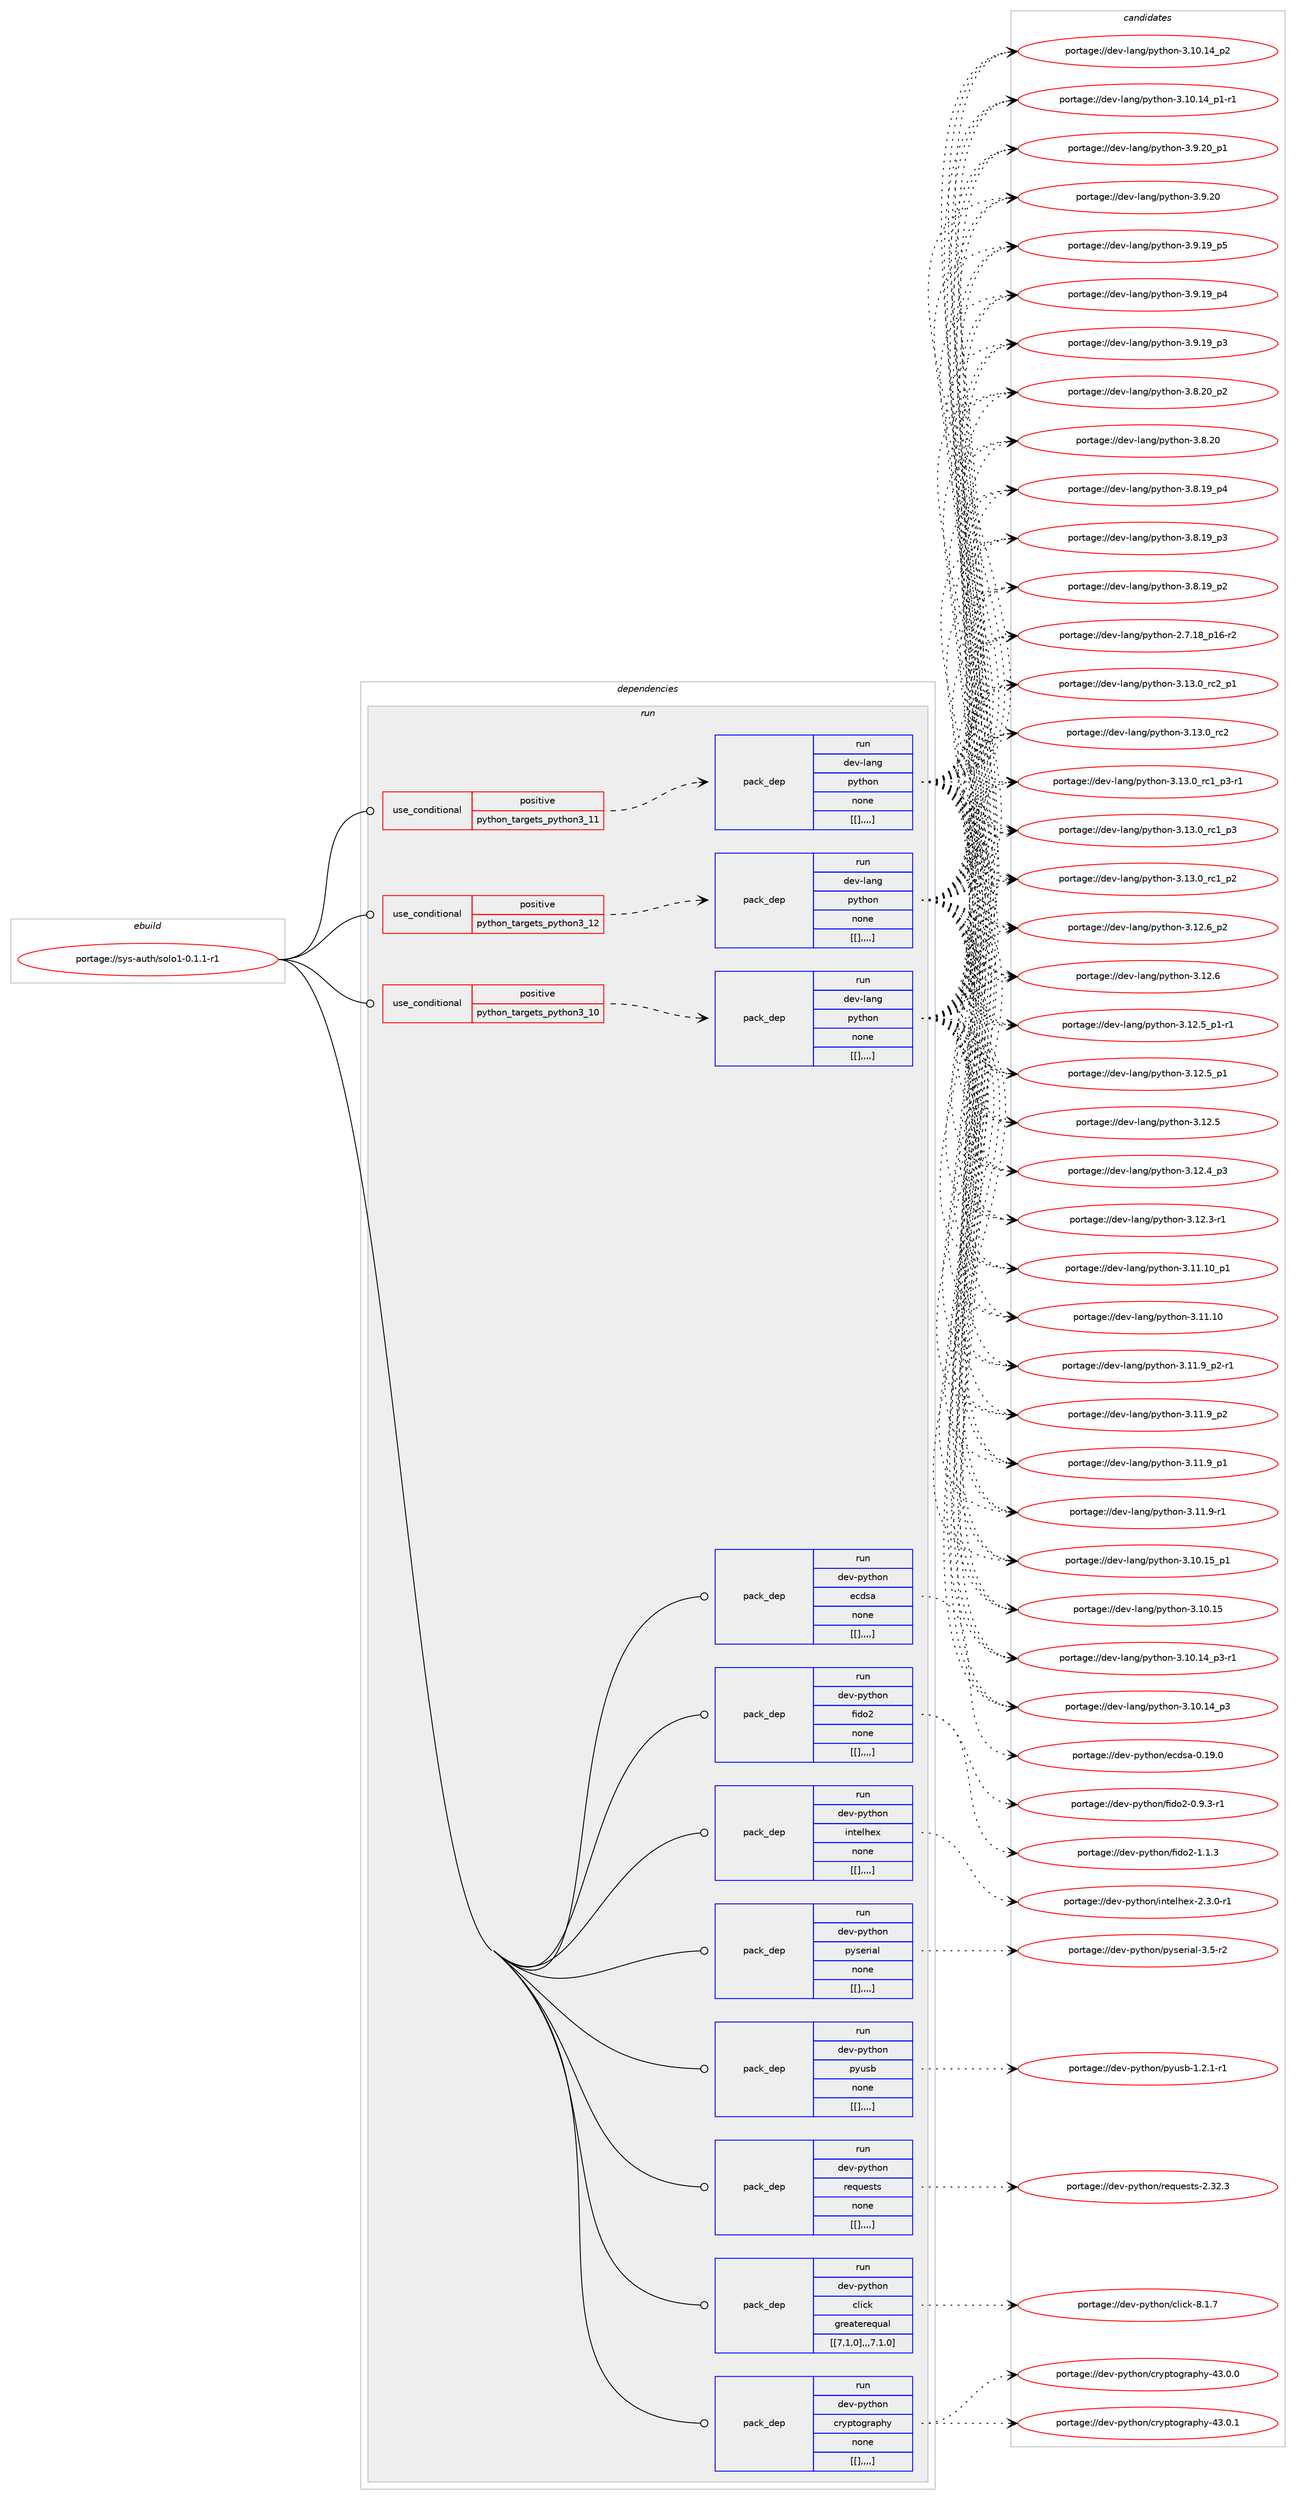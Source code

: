 digraph prolog {

# *************
# Graph options
# *************

newrank=true;
concentrate=true;
compound=true;
graph [rankdir=LR,fontname=Helvetica,fontsize=10,ranksep=1.5];#, ranksep=2.5, nodesep=0.2];
edge  [arrowhead=vee];
node  [fontname=Helvetica,fontsize=10];

# **********
# The ebuild
# **********

subgraph cluster_leftcol {
color=gray;
label=<<i>ebuild</i>>;
id [label="portage://sys-auth/solo1-0.1.1-r1", color=red, width=4, href="../sys-auth/solo1-0.1.1-r1.svg"];
}

# ****************
# The dependencies
# ****************

subgraph cluster_midcol {
color=gray;
label=<<i>dependencies</i>>;
subgraph cluster_compile {
fillcolor="#eeeeee";
style=filled;
label=<<i>compile</i>>;
}
subgraph cluster_compileandrun {
fillcolor="#eeeeee";
style=filled;
label=<<i>compile and run</i>>;
}
subgraph cluster_run {
fillcolor="#eeeeee";
style=filled;
label=<<i>run</i>>;
subgraph cond117691 {
dependency438848 [label=<<TABLE BORDER="0" CELLBORDER="1" CELLSPACING="0" CELLPADDING="4"><TR><TD ROWSPAN="3" CELLPADDING="10">use_conditional</TD></TR><TR><TD>positive</TD></TR><TR><TD>python_targets_python3_10</TD></TR></TABLE>>, shape=none, color=red];
subgraph pack318204 {
dependency438849 [label=<<TABLE BORDER="0" CELLBORDER="1" CELLSPACING="0" CELLPADDING="4" WIDTH="220"><TR><TD ROWSPAN="6" CELLPADDING="30">pack_dep</TD></TR><TR><TD WIDTH="110">run</TD></TR><TR><TD>dev-lang</TD></TR><TR><TD>python</TD></TR><TR><TD>none</TD></TR><TR><TD>[[],,,,]</TD></TR></TABLE>>, shape=none, color=blue];
}
dependency438848:e -> dependency438849:w [weight=20,style="dashed",arrowhead="vee"];
}
id:e -> dependency438848:w [weight=20,style="solid",arrowhead="odot"];
subgraph cond117692 {
dependency438850 [label=<<TABLE BORDER="0" CELLBORDER="1" CELLSPACING="0" CELLPADDING="4"><TR><TD ROWSPAN="3" CELLPADDING="10">use_conditional</TD></TR><TR><TD>positive</TD></TR><TR><TD>python_targets_python3_11</TD></TR></TABLE>>, shape=none, color=red];
subgraph pack318205 {
dependency438851 [label=<<TABLE BORDER="0" CELLBORDER="1" CELLSPACING="0" CELLPADDING="4" WIDTH="220"><TR><TD ROWSPAN="6" CELLPADDING="30">pack_dep</TD></TR><TR><TD WIDTH="110">run</TD></TR><TR><TD>dev-lang</TD></TR><TR><TD>python</TD></TR><TR><TD>none</TD></TR><TR><TD>[[],,,,]</TD></TR></TABLE>>, shape=none, color=blue];
}
dependency438850:e -> dependency438851:w [weight=20,style="dashed",arrowhead="vee"];
}
id:e -> dependency438850:w [weight=20,style="solid",arrowhead="odot"];
subgraph cond117693 {
dependency438852 [label=<<TABLE BORDER="0" CELLBORDER="1" CELLSPACING="0" CELLPADDING="4"><TR><TD ROWSPAN="3" CELLPADDING="10">use_conditional</TD></TR><TR><TD>positive</TD></TR><TR><TD>python_targets_python3_12</TD></TR></TABLE>>, shape=none, color=red];
subgraph pack318206 {
dependency438853 [label=<<TABLE BORDER="0" CELLBORDER="1" CELLSPACING="0" CELLPADDING="4" WIDTH="220"><TR><TD ROWSPAN="6" CELLPADDING="30">pack_dep</TD></TR><TR><TD WIDTH="110">run</TD></TR><TR><TD>dev-lang</TD></TR><TR><TD>python</TD></TR><TR><TD>none</TD></TR><TR><TD>[[],,,,]</TD></TR></TABLE>>, shape=none, color=blue];
}
dependency438852:e -> dependency438853:w [weight=20,style="dashed",arrowhead="vee"];
}
id:e -> dependency438852:w [weight=20,style="solid",arrowhead="odot"];
subgraph pack318207 {
dependency438854 [label=<<TABLE BORDER="0" CELLBORDER="1" CELLSPACING="0" CELLPADDING="4" WIDTH="220"><TR><TD ROWSPAN="6" CELLPADDING="30">pack_dep</TD></TR><TR><TD WIDTH="110">run</TD></TR><TR><TD>dev-python</TD></TR><TR><TD>click</TD></TR><TR><TD>greaterequal</TD></TR><TR><TD>[[7,1,0],,,7.1.0]</TD></TR></TABLE>>, shape=none, color=blue];
}
id:e -> dependency438854:w [weight=20,style="solid",arrowhead="odot"];
subgraph pack318208 {
dependency438855 [label=<<TABLE BORDER="0" CELLBORDER="1" CELLSPACING="0" CELLPADDING="4" WIDTH="220"><TR><TD ROWSPAN="6" CELLPADDING="30">pack_dep</TD></TR><TR><TD WIDTH="110">run</TD></TR><TR><TD>dev-python</TD></TR><TR><TD>cryptography</TD></TR><TR><TD>none</TD></TR><TR><TD>[[],,,,]</TD></TR></TABLE>>, shape=none, color=blue];
}
id:e -> dependency438855:w [weight=20,style="solid",arrowhead="odot"];
subgraph pack318209 {
dependency438856 [label=<<TABLE BORDER="0" CELLBORDER="1" CELLSPACING="0" CELLPADDING="4" WIDTH="220"><TR><TD ROWSPAN="6" CELLPADDING="30">pack_dep</TD></TR><TR><TD WIDTH="110">run</TD></TR><TR><TD>dev-python</TD></TR><TR><TD>ecdsa</TD></TR><TR><TD>none</TD></TR><TR><TD>[[],,,,]</TD></TR></TABLE>>, shape=none, color=blue];
}
id:e -> dependency438856:w [weight=20,style="solid",arrowhead="odot"];
subgraph pack318210 {
dependency438857 [label=<<TABLE BORDER="0" CELLBORDER="1" CELLSPACING="0" CELLPADDING="4" WIDTH="220"><TR><TD ROWSPAN="6" CELLPADDING="30">pack_dep</TD></TR><TR><TD WIDTH="110">run</TD></TR><TR><TD>dev-python</TD></TR><TR><TD>fido2</TD></TR><TR><TD>none</TD></TR><TR><TD>[[],,,,]</TD></TR></TABLE>>, shape=none, color=blue];
}
id:e -> dependency438857:w [weight=20,style="solid",arrowhead="odot"];
subgraph pack318211 {
dependency438858 [label=<<TABLE BORDER="0" CELLBORDER="1" CELLSPACING="0" CELLPADDING="4" WIDTH="220"><TR><TD ROWSPAN="6" CELLPADDING="30">pack_dep</TD></TR><TR><TD WIDTH="110">run</TD></TR><TR><TD>dev-python</TD></TR><TR><TD>intelhex</TD></TR><TR><TD>none</TD></TR><TR><TD>[[],,,,]</TD></TR></TABLE>>, shape=none, color=blue];
}
id:e -> dependency438858:w [weight=20,style="solid",arrowhead="odot"];
subgraph pack318212 {
dependency438859 [label=<<TABLE BORDER="0" CELLBORDER="1" CELLSPACING="0" CELLPADDING="4" WIDTH="220"><TR><TD ROWSPAN="6" CELLPADDING="30">pack_dep</TD></TR><TR><TD WIDTH="110">run</TD></TR><TR><TD>dev-python</TD></TR><TR><TD>pyserial</TD></TR><TR><TD>none</TD></TR><TR><TD>[[],,,,]</TD></TR></TABLE>>, shape=none, color=blue];
}
id:e -> dependency438859:w [weight=20,style="solid",arrowhead="odot"];
subgraph pack318213 {
dependency438860 [label=<<TABLE BORDER="0" CELLBORDER="1" CELLSPACING="0" CELLPADDING="4" WIDTH="220"><TR><TD ROWSPAN="6" CELLPADDING="30">pack_dep</TD></TR><TR><TD WIDTH="110">run</TD></TR><TR><TD>dev-python</TD></TR><TR><TD>pyusb</TD></TR><TR><TD>none</TD></TR><TR><TD>[[],,,,]</TD></TR></TABLE>>, shape=none, color=blue];
}
id:e -> dependency438860:w [weight=20,style="solid",arrowhead="odot"];
subgraph pack318214 {
dependency438861 [label=<<TABLE BORDER="0" CELLBORDER="1" CELLSPACING="0" CELLPADDING="4" WIDTH="220"><TR><TD ROWSPAN="6" CELLPADDING="30">pack_dep</TD></TR><TR><TD WIDTH="110">run</TD></TR><TR><TD>dev-python</TD></TR><TR><TD>requests</TD></TR><TR><TD>none</TD></TR><TR><TD>[[],,,,]</TD></TR></TABLE>>, shape=none, color=blue];
}
id:e -> dependency438861:w [weight=20,style="solid",arrowhead="odot"];
}
}

# **************
# The candidates
# **************

subgraph cluster_choices {
rank=same;
color=gray;
label=<<i>candidates</i>>;

subgraph choice318204 {
color=black;
nodesep=1;
choice100101118451089711010347112121116104111110455146495146489511499509511249 [label="portage://dev-lang/python-3.13.0_rc2_p1", color=red, width=4,href="../dev-lang/python-3.13.0_rc2_p1.svg"];
choice10010111845108971101034711212111610411111045514649514648951149950 [label="portage://dev-lang/python-3.13.0_rc2", color=red, width=4,href="../dev-lang/python-3.13.0_rc2.svg"];
choice1001011184510897110103471121211161041111104551464951464895114994995112514511449 [label="portage://dev-lang/python-3.13.0_rc1_p3-r1", color=red, width=4,href="../dev-lang/python-3.13.0_rc1_p3-r1.svg"];
choice100101118451089711010347112121116104111110455146495146489511499499511251 [label="portage://dev-lang/python-3.13.0_rc1_p3", color=red, width=4,href="../dev-lang/python-3.13.0_rc1_p3.svg"];
choice100101118451089711010347112121116104111110455146495146489511499499511250 [label="portage://dev-lang/python-3.13.0_rc1_p2", color=red, width=4,href="../dev-lang/python-3.13.0_rc1_p2.svg"];
choice100101118451089711010347112121116104111110455146495046549511250 [label="portage://dev-lang/python-3.12.6_p2", color=red, width=4,href="../dev-lang/python-3.12.6_p2.svg"];
choice10010111845108971101034711212111610411111045514649504654 [label="portage://dev-lang/python-3.12.6", color=red, width=4,href="../dev-lang/python-3.12.6.svg"];
choice1001011184510897110103471121211161041111104551464950465395112494511449 [label="portage://dev-lang/python-3.12.5_p1-r1", color=red, width=4,href="../dev-lang/python-3.12.5_p1-r1.svg"];
choice100101118451089711010347112121116104111110455146495046539511249 [label="portage://dev-lang/python-3.12.5_p1", color=red, width=4,href="../dev-lang/python-3.12.5_p1.svg"];
choice10010111845108971101034711212111610411111045514649504653 [label="portage://dev-lang/python-3.12.5", color=red, width=4,href="../dev-lang/python-3.12.5.svg"];
choice100101118451089711010347112121116104111110455146495046529511251 [label="portage://dev-lang/python-3.12.4_p3", color=red, width=4,href="../dev-lang/python-3.12.4_p3.svg"];
choice100101118451089711010347112121116104111110455146495046514511449 [label="portage://dev-lang/python-3.12.3-r1", color=red, width=4,href="../dev-lang/python-3.12.3-r1.svg"];
choice10010111845108971101034711212111610411111045514649494649489511249 [label="portage://dev-lang/python-3.11.10_p1", color=red, width=4,href="../dev-lang/python-3.11.10_p1.svg"];
choice1001011184510897110103471121211161041111104551464949464948 [label="portage://dev-lang/python-3.11.10", color=red, width=4,href="../dev-lang/python-3.11.10.svg"];
choice1001011184510897110103471121211161041111104551464949465795112504511449 [label="portage://dev-lang/python-3.11.9_p2-r1", color=red, width=4,href="../dev-lang/python-3.11.9_p2-r1.svg"];
choice100101118451089711010347112121116104111110455146494946579511250 [label="portage://dev-lang/python-3.11.9_p2", color=red, width=4,href="../dev-lang/python-3.11.9_p2.svg"];
choice100101118451089711010347112121116104111110455146494946579511249 [label="portage://dev-lang/python-3.11.9_p1", color=red, width=4,href="../dev-lang/python-3.11.9_p1.svg"];
choice100101118451089711010347112121116104111110455146494946574511449 [label="portage://dev-lang/python-3.11.9-r1", color=red, width=4,href="../dev-lang/python-3.11.9-r1.svg"];
choice10010111845108971101034711212111610411111045514649484649539511249 [label="portage://dev-lang/python-3.10.15_p1", color=red, width=4,href="../dev-lang/python-3.10.15_p1.svg"];
choice1001011184510897110103471121211161041111104551464948464953 [label="portage://dev-lang/python-3.10.15", color=red, width=4,href="../dev-lang/python-3.10.15.svg"];
choice100101118451089711010347112121116104111110455146494846495295112514511449 [label="portage://dev-lang/python-3.10.14_p3-r1", color=red, width=4,href="../dev-lang/python-3.10.14_p3-r1.svg"];
choice10010111845108971101034711212111610411111045514649484649529511251 [label="portage://dev-lang/python-3.10.14_p3", color=red, width=4,href="../dev-lang/python-3.10.14_p3.svg"];
choice10010111845108971101034711212111610411111045514649484649529511250 [label="portage://dev-lang/python-3.10.14_p2", color=red, width=4,href="../dev-lang/python-3.10.14_p2.svg"];
choice100101118451089711010347112121116104111110455146494846495295112494511449 [label="portage://dev-lang/python-3.10.14_p1-r1", color=red, width=4,href="../dev-lang/python-3.10.14_p1-r1.svg"];
choice100101118451089711010347112121116104111110455146574650489511249 [label="portage://dev-lang/python-3.9.20_p1", color=red, width=4,href="../dev-lang/python-3.9.20_p1.svg"];
choice10010111845108971101034711212111610411111045514657465048 [label="portage://dev-lang/python-3.9.20", color=red, width=4,href="../dev-lang/python-3.9.20.svg"];
choice100101118451089711010347112121116104111110455146574649579511253 [label="portage://dev-lang/python-3.9.19_p5", color=red, width=4,href="../dev-lang/python-3.9.19_p5.svg"];
choice100101118451089711010347112121116104111110455146574649579511252 [label="portage://dev-lang/python-3.9.19_p4", color=red, width=4,href="../dev-lang/python-3.9.19_p4.svg"];
choice100101118451089711010347112121116104111110455146574649579511251 [label="portage://dev-lang/python-3.9.19_p3", color=red, width=4,href="../dev-lang/python-3.9.19_p3.svg"];
choice100101118451089711010347112121116104111110455146564650489511250 [label="portage://dev-lang/python-3.8.20_p2", color=red, width=4,href="../dev-lang/python-3.8.20_p2.svg"];
choice10010111845108971101034711212111610411111045514656465048 [label="portage://dev-lang/python-3.8.20", color=red, width=4,href="../dev-lang/python-3.8.20.svg"];
choice100101118451089711010347112121116104111110455146564649579511252 [label="portage://dev-lang/python-3.8.19_p4", color=red, width=4,href="../dev-lang/python-3.8.19_p4.svg"];
choice100101118451089711010347112121116104111110455146564649579511251 [label="portage://dev-lang/python-3.8.19_p3", color=red, width=4,href="../dev-lang/python-3.8.19_p3.svg"];
choice100101118451089711010347112121116104111110455146564649579511250 [label="portage://dev-lang/python-3.8.19_p2", color=red, width=4,href="../dev-lang/python-3.8.19_p2.svg"];
choice100101118451089711010347112121116104111110455046554649569511249544511450 [label="portage://dev-lang/python-2.7.18_p16-r2", color=red, width=4,href="../dev-lang/python-2.7.18_p16-r2.svg"];
dependency438849:e -> choice100101118451089711010347112121116104111110455146495146489511499509511249:w [style=dotted,weight="100"];
dependency438849:e -> choice10010111845108971101034711212111610411111045514649514648951149950:w [style=dotted,weight="100"];
dependency438849:e -> choice1001011184510897110103471121211161041111104551464951464895114994995112514511449:w [style=dotted,weight="100"];
dependency438849:e -> choice100101118451089711010347112121116104111110455146495146489511499499511251:w [style=dotted,weight="100"];
dependency438849:e -> choice100101118451089711010347112121116104111110455146495146489511499499511250:w [style=dotted,weight="100"];
dependency438849:e -> choice100101118451089711010347112121116104111110455146495046549511250:w [style=dotted,weight="100"];
dependency438849:e -> choice10010111845108971101034711212111610411111045514649504654:w [style=dotted,weight="100"];
dependency438849:e -> choice1001011184510897110103471121211161041111104551464950465395112494511449:w [style=dotted,weight="100"];
dependency438849:e -> choice100101118451089711010347112121116104111110455146495046539511249:w [style=dotted,weight="100"];
dependency438849:e -> choice10010111845108971101034711212111610411111045514649504653:w [style=dotted,weight="100"];
dependency438849:e -> choice100101118451089711010347112121116104111110455146495046529511251:w [style=dotted,weight="100"];
dependency438849:e -> choice100101118451089711010347112121116104111110455146495046514511449:w [style=dotted,weight="100"];
dependency438849:e -> choice10010111845108971101034711212111610411111045514649494649489511249:w [style=dotted,weight="100"];
dependency438849:e -> choice1001011184510897110103471121211161041111104551464949464948:w [style=dotted,weight="100"];
dependency438849:e -> choice1001011184510897110103471121211161041111104551464949465795112504511449:w [style=dotted,weight="100"];
dependency438849:e -> choice100101118451089711010347112121116104111110455146494946579511250:w [style=dotted,weight="100"];
dependency438849:e -> choice100101118451089711010347112121116104111110455146494946579511249:w [style=dotted,weight="100"];
dependency438849:e -> choice100101118451089711010347112121116104111110455146494946574511449:w [style=dotted,weight="100"];
dependency438849:e -> choice10010111845108971101034711212111610411111045514649484649539511249:w [style=dotted,weight="100"];
dependency438849:e -> choice1001011184510897110103471121211161041111104551464948464953:w [style=dotted,weight="100"];
dependency438849:e -> choice100101118451089711010347112121116104111110455146494846495295112514511449:w [style=dotted,weight="100"];
dependency438849:e -> choice10010111845108971101034711212111610411111045514649484649529511251:w [style=dotted,weight="100"];
dependency438849:e -> choice10010111845108971101034711212111610411111045514649484649529511250:w [style=dotted,weight="100"];
dependency438849:e -> choice100101118451089711010347112121116104111110455146494846495295112494511449:w [style=dotted,weight="100"];
dependency438849:e -> choice100101118451089711010347112121116104111110455146574650489511249:w [style=dotted,weight="100"];
dependency438849:e -> choice10010111845108971101034711212111610411111045514657465048:w [style=dotted,weight="100"];
dependency438849:e -> choice100101118451089711010347112121116104111110455146574649579511253:w [style=dotted,weight="100"];
dependency438849:e -> choice100101118451089711010347112121116104111110455146574649579511252:w [style=dotted,weight="100"];
dependency438849:e -> choice100101118451089711010347112121116104111110455146574649579511251:w [style=dotted,weight="100"];
dependency438849:e -> choice100101118451089711010347112121116104111110455146564650489511250:w [style=dotted,weight="100"];
dependency438849:e -> choice10010111845108971101034711212111610411111045514656465048:w [style=dotted,weight="100"];
dependency438849:e -> choice100101118451089711010347112121116104111110455146564649579511252:w [style=dotted,weight="100"];
dependency438849:e -> choice100101118451089711010347112121116104111110455146564649579511251:w [style=dotted,weight="100"];
dependency438849:e -> choice100101118451089711010347112121116104111110455146564649579511250:w [style=dotted,weight="100"];
dependency438849:e -> choice100101118451089711010347112121116104111110455046554649569511249544511450:w [style=dotted,weight="100"];
}
subgraph choice318205 {
color=black;
nodesep=1;
choice100101118451089711010347112121116104111110455146495146489511499509511249 [label="portage://dev-lang/python-3.13.0_rc2_p1", color=red, width=4,href="../dev-lang/python-3.13.0_rc2_p1.svg"];
choice10010111845108971101034711212111610411111045514649514648951149950 [label="portage://dev-lang/python-3.13.0_rc2", color=red, width=4,href="../dev-lang/python-3.13.0_rc2.svg"];
choice1001011184510897110103471121211161041111104551464951464895114994995112514511449 [label="portage://dev-lang/python-3.13.0_rc1_p3-r1", color=red, width=4,href="../dev-lang/python-3.13.0_rc1_p3-r1.svg"];
choice100101118451089711010347112121116104111110455146495146489511499499511251 [label="portage://dev-lang/python-3.13.0_rc1_p3", color=red, width=4,href="../dev-lang/python-3.13.0_rc1_p3.svg"];
choice100101118451089711010347112121116104111110455146495146489511499499511250 [label="portage://dev-lang/python-3.13.0_rc1_p2", color=red, width=4,href="../dev-lang/python-3.13.0_rc1_p2.svg"];
choice100101118451089711010347112121116104111110455146495046549511250 [label="portage://dev-lang/python-3.12.6_p2", color=red, width=4,href="../dev-lang/python-3.12.6_p2.svg"];
choice10010111845108971101034711212111610411111045514649504654 [label="portage://dev-lang/python-3.12.6", color=red, width=4,href="../dev-lang/python-3.12.6.svg"];
choice1001011184510897110103471121211161041111104551464950465395112494511449 [label="portage://dev-lang/python-3.12.5_p1-r1", color=red, width=4,href="../dev-lang/python-3.12.5_p1-r1.svg"];
choice100101118451089711010347112121116104111110455146495046539511249 [label="portage://dev-lang/python-3.12.5_p1", color=red, width=4,href="../dev-lang/python-3.12.5_p1.svg"];
choice10010111845108971101034711212111610411111045514649504653 [label="portage://dev-lang/python-3.12.5", color=red, width=4,href="../dev-lang/python-3.12.5.svg"];
choice100101118451089711010347112121116104111110455146495046529511251 [label="portage://dev-lang/python-3.12.4_p3", color=red, width=4,href="../dev-lang/python-3.12.4_p3.svg"];
choice100101118451089711010347112121116104111110455146495046514511449 [label="portage://dev-lang/python-3.12.3-r1", color=red, width=4,href="../dev-lang/python-3.12.3-r1.svg"];
choice10010111845108971101034711212111610411111045514649494649489511249 [label="portage://dev-lang/python-3.11.10_p1", color=red, width=4,href="../dev-lang/python-3.11.10_p1.svg"];
choice1001011184510897110103471121211161041111104551464949464948 [label="portage://dev-lang/python-3.11.10", color=red, width=4,href="../dev-lang/python-3.11.10.svg"];
choice1001011184510897110103471121211161041111104551464949465795112504511449 [label="portage://dev-lang/python-3.11.9_p2-r1", color=red, width=4,href="../dev-lang/python-3.11.9_p2-r1.svg"];
choice100101118451089711010347112121116104111110455146494946579511250 [label="portage://dev-lang/python-3.11.9_p2", color=red, width=4,href="../dev-lang/python-3.11.9_p2.svg"];
choice100101118451089711010347112121116104111110455146494946579511249 [label="portage://dev-lang/python-3.11.9_p1", color=red, width=4,href="../dev-lang/python-3.11.9_p1.svg"];
choice100101118451089711010347112121116104111110455146494946574511449 [label="portage://dev-lang/python-3.11.9-r1", color=red, width=4,href="../dev-lang/python-3.11.9-r1.svg"];
choice10010111845108971101034711212111610411111045514649484649539511249 [label="portage://dev-lang/python-3.10.15_p1", color=red, width=4,href="../dev-lang/python-3.10.15_p1.svg"];
choice1001011184510897110103471121211161041111104551464948464953 [label="portage://dev-lang/python-3.10.15", color=red, width=4,href="../dev-lang/python-3.10.15.svg"];
choice100101118451089711010347112121116104111110455146494846495295112514511449 [label="portage://dev-lang/python-3.10.14_p3-r1", color=red, width=4,href="../dev-lang/python-3.10.14_p3-r1.svg"];
choice10010111845108971101034711212111610411111045514649484649529511251 [label="portage://dev-lang/python-3.10.14_p3", color=red, width=4,href="../dev-lang/python-3.10.14_p3.svg"];
choice10010111845108971101034711212111610411111045514649484649529511250 [label="portage://dev-lang/python-3.10.14_p2", color=red, width=4,href="../dev-lang/python-3.10.14_p2.svg"];
choice100101118451089711010347112121116104111110455146494846495295112494511449 [label="portage://dev-lang/python-3.10.14_p1-r1", color=red, width=4,href="../dev-lang/python-3.10.14_p1-r1.svg"];
choice100101118451089711010347112121116104111110455146574650489511249 [label="portage://dev-lang/python-3.9.20_p1", color=red, width=4,href="../dev-lang/python-3.9.20_p1.svg"];
choice10010111845108971101034711212111610411111045514657465048 [label="portage://dev-lang/python-3.9.20", color=red, width=4,href="../dev-lang/python-3.9.20.svg"];
choice100101118451089711010347112121116104111110455146574649579511253 [label="portage://dev-lang/python-3.9.19_p5", color=red, width=4,href="../dev-lang/python-3.9.19_p5.svg"];
choice100101118451089711010347112121116104111110455146574649579511252 [label="portage://dev-lang/python-3.9.19_p4", color=red, width=4,href="../dev-lang/python-3.9.19_p4.svg"];
choice100101118451089711010347112121116104111110455146574649579511251 [label="portage://dev-lang/python-3.9.19_p3", color=red, width=4,href="../dev-lang/python-3.9.19_p3.svg"];
choice100101118451089711010347112121116104111110455146564650489511250 [label="portage://dev-lang/python-3.8.20_p2", color=red, width=4,href="../dev-lang/python-3.8.20_p2.svg"];
choice10010111845108971101034711212111610411111045514656465048 [label="portage://dev-lang/python-3.8.20", color=red, width=4,href="../dev-lang/python-3.8.20.svg"];
choice100101118451089711010347112121116104111110455146564649579511252 [label="portage://dev-lang/python-3.8.19_p4", color=red, width=4,href="../dev-lang/python-3.8.19_p4.svg"];
choice100101118451089711010347112121116104111110455146564649579511251 [label="portage://dev-lang/python-3.8.19_p3", color=red, width=4,href="../dev-lang/python-3.8.19_p3.svg"];
choice100101118451089711010347112121116104111110455146564649579511250 [label="portage://dev-lang/python-3.8.19_p2", color=red, width=4,href="../dev-lang/python-3.8.19_p2.svg"];
choice100101118451089711010347112121116104111110455046554649569511249544511450 [label="portage://dev-lang/python-2.7.18_p16-r2", color=red, width=4,href="../dev-lang/python-2.7.18_p16-r2.svg"];
dependency438851:e -> choice100101118451089711010347112121116104111110455146495146489511499509511249:w [style=dotted,weight="100"];
dependency438851:e -> choice10010111845108971101034711212111610411111045514649514648951149950:w [style=dotted,weight="100"];
dependency438851:e -> choice1001011184510897110103471121211161041111104551464951464895114994995112514511449:w [style=dotted,weight="100"];
dependency438851:e -> choice100101118451089711010347112121116104111110455146495146489511499499511251:w [style=dotted,weight="100"];
dependency438851:e -> choice100101118451089711010347112121116104111110455146495146489511499499511250:w [style=dotted,weight="100"];
dependency438851:e -> choice100101118451089711010347112121116104111110455146495046549511250:w [style=dotted,weight="100"];
dependency438851:e -> choice10010111845108971101034711212111610411111045514649504654:w [style=dotted,weight="100"];
dependency438851:e -> choice1001011184510897110103471121211161041111104551464950465395112494511449:w [style=dotted,weight="100"];
dependency438851:e -> choice100101118451089711010347112121116104111110455146495046539511249:w [style=dotted,weight="100"];
dependency438851:e -> choice10010111845108971101034711212111610411111045514649504653:w [style=dotted,weight="100"];
dependency438851:e -> choice100101118451089711010347112121116104111110455146495046529511251:w [style=dotted,weight="100"];
dependency438851:e -> choice100101118451089711010347112121116104111110455146495046514511449:w [style=dotted,weight="100"];
dependency438851:e -> choice10010111845108971101034711212111610411111045514649494649489511249:w [style=dotted,weight="100"];
dependency438851:e -> choice1001011184510897110103471121211161041111104551464949464948:w [style=dotted,weight="100"];
dependency438851:e -> choice1001011184510897110103471121211161041111104551464949465795112504511449:w [style=dotted,weight="100"];
dependency438851:e -> choice100101118451089711010347112121116104111110455146494946579511250:w [style=dotted,weight="100"];
dependency438851:e -> choice100101118451089711010347112121116104111110455146494946579511249:w [style=dotted,weight="100"];
dependency438851:e -> choice100101118451089711010347112121116104111110455146494946574511449:w [style=dotted,weight="100"];
dependency438851:e -> choice10010111845108971101034711212111610411111045514649484649539511249:w [style=dotted,weight="100"];
dependency438851:e -> choice1001011184510897110103471121211161041111104551464948464953:w [style=dotted,weight="100"];
dependency438851:e -> choice100101118451089711010347112121116104111110455146494846495295112514511449:w [style=dotted,weight="100"];
dependency438851:e -> choice10010111845108971101034711212111610411111045514649484649529511251:w [style=dotted,weight="100"];
dependency438851:e -> choice10010111845108971101034711212111610411111045514649484649529511250:w [style=dotted,weight="100"];
dependency438851:e -> choice100101118451089711010347112121116104111110455146494846495295112494511449:w [style=dotted,weight="100"];
dependency438851:e -> choice100101118451089711010347112121116104111110455146574650489511249:w [style=dotted,weight="100"];
dependency438851:e -> choice10010111845108971101034711212111610411111045514657465048:w [style=dotted,weight="100"];
dependency438851:e -> choice100101118451089711010347112121116104111110455146574649579511253:w [style=dotted,weight="100"];
dependency438851:e -> choice100101118451089711010347112121116104111110455146574649579511252:w [style=dotted,weight="100"];
dependency438851:e -> choice100101118451089711010347112121116104111110455146574649579511251:w [style=dotted,weight="100"];
dependency438851:e -> choice100101118451089711010347112121116104111110455146564650489511250:w [style=dotted,weight="100"];
dependency438851:e -> choice10010111845108971101034711212111610411111045514656465048:w [style=dotted,weight="100"];
dependency438851:e -> choice100101118451089711010347112121116104111110455146564649579511252:w [style=dotted,weight="100"];
dependency438851:e -> choice100101118451089711010347112121116104111110455146564649579511251:w [style=dotted,weight="100"];
dependency438851:e -> choice100101118451089711010347112121116104111110455146564649579511250:w [style=dotted,weight="100"];
dependency438851:e -> choice100101118451089711010347112121116104111110455046554649569511249544511450:w [style=dotted,weight="100"];
}
subgraph choice318206 {
color=black;
nodesep=1;
choice100101118451089711010347112121116104111110455146495146489511499509511249 [label="portage://dev-lang/python-3.13.0_rc2_p1", color=red, width=4,href="../dev-lang/python-3.13.0_rc2_p1.svg"];
choice10010111845108971101034711212111610411111045514649514648951149950 [label="portage://dev-lang/python-3.13.0_rc2", color=red, width=4,href="../dev-lang/python-3.13.0_rc2.svg"];
choice1001011184510897110103471121211161041111104551464951464895114994995112514511449 [label="portage://dev-lang/python-3.13.0_rc1_p3-r1", color=red, width=4,href="../dev-lang/python-3.13.0_rc1_p3-r1.svg"];
choice100101118451089711010347112121116104111110455146495146489511499499511251 [label="portage://dev-lang/python-3.13.0_rc1_p3", color=red, width=4,href="../dev-lang/python-3.13.0_rc1_p3.svg"];
choice100101118451089711010347112121116104111110455146495146489511499499511250 [label="portage://dev-lang/python-3.13.0_rc1_p2", color=red, width=4,href="../dev-lang/python-3.13.0_rc1_p2.svg"];
choice100101118451089711010347112121116104111110455146495046549511250 [label="portage://dev-lang/python-3.12.6_p2", color=red, width=4,href="../dev-lang/python-3.12.6_p2.svg"];
choice10010111845108971101034711212111610411111045514649504654 [label="portage://dev-lang/python-3.12.6", color=red, width=4,href="../dev-lang/python-3.12.6.svg"];
choice1001011184510897110103471121211161041111104551464950465395112494511449 [label="portage://dev-lang/python-3.12.5_p1-r1", color=red, width=4,href="../dev-lang/python-3.12.5_p1-r1.svg"];
choice100101118451089711010347112121116104111110455146495046539511249 [label="portage://dev-lang/python-3.12.5_p1", color=red, width=4,href="../dev-lang/python-3.12.5_p1.svg"];
choice10010111845108971101034711212111610411111045514649504653 [label="portage://dev-lang/python-3.12.5", color=red, width=4,href="../dev-lang/python-3.12.5.svg"];
choice100101118451089711010347112121116104111110455146495046529511251 [label="portage://dev-lang/python-3.12.4_p3", color=red, width=4,href="../dev-lang/python-3.12.4_p3.svg"];
choice100101118451089711010347112121116104111110455146495046514511449 [label="portage://dev-lang/python-3.12.3-r1", color=red, width=4,href="../dev-lang/python-3.12.3-r1.svg"];
choice10010111845108971101034711212111610411111045514649494649489511249 [label="portage://dev-lang/python-3.11.10_p1", color=red, width=4,href="../dev-lang/python-3.11.10_p1.svg"];
choice1001011184510897110103471121211161041111104551464949464948 [label="portage://dev-lang/python-3.11.10", color=red, width=4,href="../dev-lang/python-3.11.10.svg"];
choice1001011184510897110103471121211161041111104551464949465795112504511449 [label="portage://dev-lang/python-3.11.9_p2-r1", color=red, width=4,href="../dev-lang/python-3.11.9_p2-r1.svg"];
choice100101118451089711010347112121116104111110455146494946579511250 [label="portage://dev-lang/python-3.11.9_p2", color=red, width=4,href="../dev-lang/python-3.11.9_p2.svg"];
choice100101118451089711010347112121116104111110455146494946579511249 [label="portage://dev-lang/python-3.11.9_p1", color=red, width=4,href="../dev-lang/python-3.11.9_p1.svg"];
choice100101118451089711010347112121116104111110455146494946574511449 [label="portage://dev-lang/python-3.11.9-r1", color=red, width=4,href="../dev-lang/python-3.11.9-r1.svg"];
choice10010111845108971101034711212111610411111045514649484649539511249 [label="portage://dev-lang/python-3.10.15_p1", color=red, width=4,href="../dev-lang/python-3.10.15_p1.svg"];
choice1001011184510897110103471121211161041111104551464948464953 [label="portage://dev-lang/python-3.10.15", color=red, width=4,href="../dev-lang/python-3.10.15.svg"];
choice100101118451089711010347112121116104111110455146494846495295112514511449 [label="portage://dev-lang/python-3.10.14_p3-r1", color=red, width=4,href="../dev-lang/python-3.10.14_p3-r1.svg"];
choice10010111845108971101034711212111610411111045514649484649529511251 [label="portage://dev-lang/python-3.10.14_p3", color=red, width=4,href="../dev-lang/python-3.10.14_p3.svg"];
choice10010111845108971101034711212111610411111045514649484649529511250 [label="portage://dev-lang/python-3.10.14_p2", color=red, width=4,href="../dev-lang/python-3.10.14_p2.svg"];
choice100101118451089711010347112121116104111110455146494846495295112494511449 [label="portage://dev-lang/python-3.10.14_p1-r1", color=red, width=4,href="../dev-lang/python-3.10.14_p1-r1.svg"];
choice100101118451089711010347112121116104111110455146574650489511249 [label="portage://dev-lang/python-3.9.20_p1", color=red, width=4,href="../dev-lang/python-3.9.20_p1.svg"];
choice10010111845108971101034711212111610411111045514657465048 [label="portage://dev-lang/python-3.9.20", color=red, width=4,href="../dev-lang/python-3.9.20.svg"];
choice100101118451089711010347112121116104111110455146574649579511253 [label="portage://dev-lang/python-3.9.19_p5", color=red, width=4,href="../dev-lang/python-3.9.19_p5.svg"];
choice100101118451089711010347112121116104111110455146574649579511252 [label="portage://dev-lang/python-3.9.19_p4", color=red, width=4,href="../dev-lang/python-3.9.19_p4.svg"];
choice100101118451089711010347112121116104111110455146574649579511251 [label="portage://dev-lang/python-3.9.19_p3", color=red, width=4,href="../dev-lang/python-3.9.19_p3.svg"];
choice100101118451089711010347112121116104111110455146564650489511250 [label="portage://dev-lang/python-3.8.20_p2", color=red, width=4,href="../dev-lang/python-3.8.20_p2.svg"];
choice10010111845108971101034711212111610411111045514656465048 [label="portage://dev-lang/python-3.8.20", color=red, width=4,href="../dev-lang/python-3.8.20.svg"];
choice100101118451089711010347112121116104111110455146564649579511252 [label="portage://dev-lang/python-3.8.19_p4", color=red, width=4,href="../dev-lang/python-3.8.19_p4.svg"];
choice100101118451089711010347112121116104111110455146564649579511251 [label="portage://dev-lang/python-3.8.19_p3", color=red, width=4,href="../dev-lang/python-3.8.19_p3.svg"];
choice100101118451089711010347112121116104111110455146564649579511250 [label="portage://dev-lang/python-3.8.19_p2", color=red, width=4,href="../dev-lang/python-3.8.19_p2.svg"];
choice100101118451089711010347112121116104111110455046554649569511249544511450 [label="portage://dev-lang/python-2.7.18_p16-r2", color=red, width=4,href="../dev-lang/python-2.7.18_p16-r2.svg"];
dependency438853:e -> choice100101118451089711010347112121116104111110455146495146489511499509511249:w [style=dotted,weight="100"];
dependency438853:e -> choice10010111845108971101034711212111610411111045514649514648951149950:w [style=dotted,weight="100"];
dependency438853:e -> choice1001011184510897110103471121211161041111104551464951464895114994995112514511449:w [style=dotted,weight="100"];
dependency438853:e -> choice100101118451089711010347112121116104111110455146495146489511499499511251:w [style=dotted,weight="100"];
dependency438853:e -> choice100101118451089711010347112121116104111110455146495146489511499499511250:w [style=dotted,weight="100"];
dependency438853:e -> choice100101118451089711010347112121116104111110455146495046549511250:w [style=dotted,weight="100"];
dependency438853:e -> choice10010111845108971101034711212111610411111045514649504654:w [style=dotted,weight="100"];
dependency438853:e -> choice1001011184510897110103471121211161041111104551464950465395112494511449:w [style=dotted,weight="100"];
dependency438853:e -> choice100101118451089711010347112121116104111110455146495046539511249:w [style=dotted,weight="100"];
dependency438853:e -> choice10010111845108971101034711212111610411111045514649504653:w [style=dotted,weight="100"];
dependency438853:e -> choice100101118451089711010347112121116104111110455146495046529511251:w [style=dotted,weight="100"];
dependency438853:e -> choice100101118451089711010347112121116104111110455146495046514511449:w [style=dotted,weight="100"];
dependency438853:e -> choice10010111845108971101034711212111610411111045514649494649489511249:w [style=dotted,weight="100"];
dependency438853:e -> choice1001011184510897110103471121211161041111104551464949464948:w [style=dotted,weight="100"];
dependency438853:e -> choice1001011184510897110103471121211161041111104551464949465795112504511449:w [style=dotted,weight="100"];
dependency438853:e -> choice100101118451089711010347112121116104111110455146494946579511250:w [style=dotted,weight="100"];
dependency438853:e -> choice100101118451089711010347112121116104111110455146494946579511249:w [style=dotted,weight="100"];
dependency438853:e -> choice100101118451089711010347112121116104111110455146494946574511449:w [style=dotted,weight="100"];
dependency438853:e -> choice10010111845108971101034711212111610411111045514649484649539511249:w [style=dotted,weight="100"];
dependency438853:e -> choice1001011184510897110103471121211161041111104551464948464953:w [style=dotted,weight="100"];
dependency438853:e -> choice100101118451089711010347112121116104111110455146494846495295112514511449:w [style=dotted,weight="100"];
dependency438853:e -> choice10010111845108971101034711212111610411111045514649484649529511251:w [style=dotted,weight="100"];
dependency438853:e -> choice10010111845108971101034711212111610411111045514649484649529511250:w [style=dotted,weight="100"];
dependency438853:e -> choice100101118451089711010347112121116104111110455146494846495295112494511449:w [style=dotted,weight="100"];
dependency438853:e -> choice100101118451089711010347112121116104111110455146574650489511249:w [style=dotted,weight="100"];
dependency438853:e -> choice10010111845108971101034711212111610411111045514657465048:w [style=dotted,weight="100"];
dependency438853:e -> choice100101118451089711010347112121116104111110455146574649579511253:w [style=dotted,weight="100"];
dependency438853:e -> choice100101118451089711010347112121116104111110455146574649579511252:w [style=dotted,weight="100"];
dependency438853:e -> choice100101118451089711010347112121116104111110455146574649579511251:w [style=dotted,weight="100"];
dependency438853:e -> choice100101118451089711010347112121116104111110455146564650489511250:w [style=dotted,weight="100"];
dependency438853:e -> choice10010111845108971101034711212111610411111045514656465048:w [style=dotted,weight="100"];
dependency438853:e -> choice100101118451089711010347112121116104111110455146564649579511252:w [style=dotted,weight="100"];
dependency438853:e -> choice100101118451089711010347112121116104111110455146564649579511251:w [style=dotted,weight="100"];
dependency438853:e -> choice100101118451089711010347112121116104111110455146564649579511250:w [style=dotted,weight="100"];
dependency438853:e -> choice100101118451089711010347112121116104111110455046554649569511249544511450:w [style=dotted,weight="100"];
}
subgraph choice318207 {
color=black;
nodesep=1;
choice10010111845112121116104111110479910810599107455646494655 [label="portage://dev-python/click-8.1.7", color=red, width=4,href="../dev-python/click-8.1.7.svg"];
dependency438854:e -> choice10010111845112121116104111110479910810599107455646494655:w [style=dotted,weight="100"];
}
subgraph choice318208 {
color=black;
nodesep=1;
choice1001011184511212111610411111047991141211121161111031149711210412145525146484649 [label="portage://dev-python/cryptography-43.0.1", color=red, width=4,href="../dev-python/cryptography-43.0.1.svg"];
choice1001011184511212111610411111047991141211121161111031149711210412145525146484648 [label="portage://dev-python/cryptography-43.0.0", color=red, width=4,href="../dev-python/cryptography-43.0.0.svg"];
dependency438855:e -> choice1001011184511212111610411111047991141211121161111031149711210412145525146484649:w [style=dotted,weight="100"];
dependency438855:e -> choice1001011184511212111610411111047991141211121161111031149711210412145525146484648:w [style=dotted,weight="100"];
}
subgraph choice318209 {
color=black;
nodesep=1;
choice1001011184511212111610411111047101991001159745484649574648 [label="portage://dev-python/ecdsa-0.19.0", color=red, width=4,href="../dev-python/ecdsa-0.19.0.svg"];
dependency438856:e -> choice1001011184511212111610411111047101991001159745484649574648:w [style=dotted,weight="100"];
}
subgraph choice318210 {
color=black;
nodesep=1;
choice100101118451121211161041111104710210510011150454946494651 [label="portage://dev-python/fido2-1.1.3", color=red, width=4,href="../dev-python/fido2-1.1.3.svg"];
choice1001011184511212111610411111047102105100111504548465746514511449 [label="portage://dev-python/fido2-0.9.3-r1", color=red, width=4,href="../dev-python/fido2-0.9.3-r1.svg"];
dependency438857:e -> choice100101118451121211161041111104710210510011150454946494651:w [style=dotted,weight="100"];
dependency438857:e -> choice1001011184511212111610411111047102105100111504548465746514511449:w [style=dotted,weight="100"];
}
subgraph choice318211 {
color=black;
nodesep=1;
choice10010111845112121116104111110471051101161011081041011204550465146484511449 [label="portage://dev-python/intelhex-2.3.0-r1", color=red, width=4,href="../dev-python/intelhex-2.3.0-r1.svg"];
dependency438858:e -> choice10010111845112121116104111110471051101161011081041011204550465146484511449:w [style=dotted,weight="100"];
}
subgraph choice318212 {
color=black;
nodesep=1;
choice100101118451121211161041111104711212111510111410597108455146534511450 [label="portage://dev-python/pyserial-3.5-r2", color=red, width=4,href="../dev-python/pyserial-3.5-r2.svg"];
dependency438859:e -> choice100101118451121211161041111104711212111510111410597108455146534511450:w [style=dotted,weight="100"];
}
subgraph choice318213 {
color=black;
nodesep=1;
choice1001011184511212111610411111047112121117115984549465046494511449 [label="portage://dev-python/pyusb-1.2.1-r1", color=red, width=4,href="../dev-python/pyusb-1.2.1-r1.svg"];
dependency438860:e -> choice1001011184511212111610411111047112121117115984549465046494511449:w [style=dotted,weight="100"];
}
subgraph choice318214 {
color=black;
nodesep=1;
choice100101118451121211161041111104711410111311710111511611545504651504651 [label="portage://dev-python/requests-2.32.3", color=red, width=4,href="../dev-python/requests-2.32.3.svg"];
dependency438861:e -> choice100101118451121211161041111104711410111311710111511611545504651504651:w [style=dotted,weight="100"];
}
}

}
